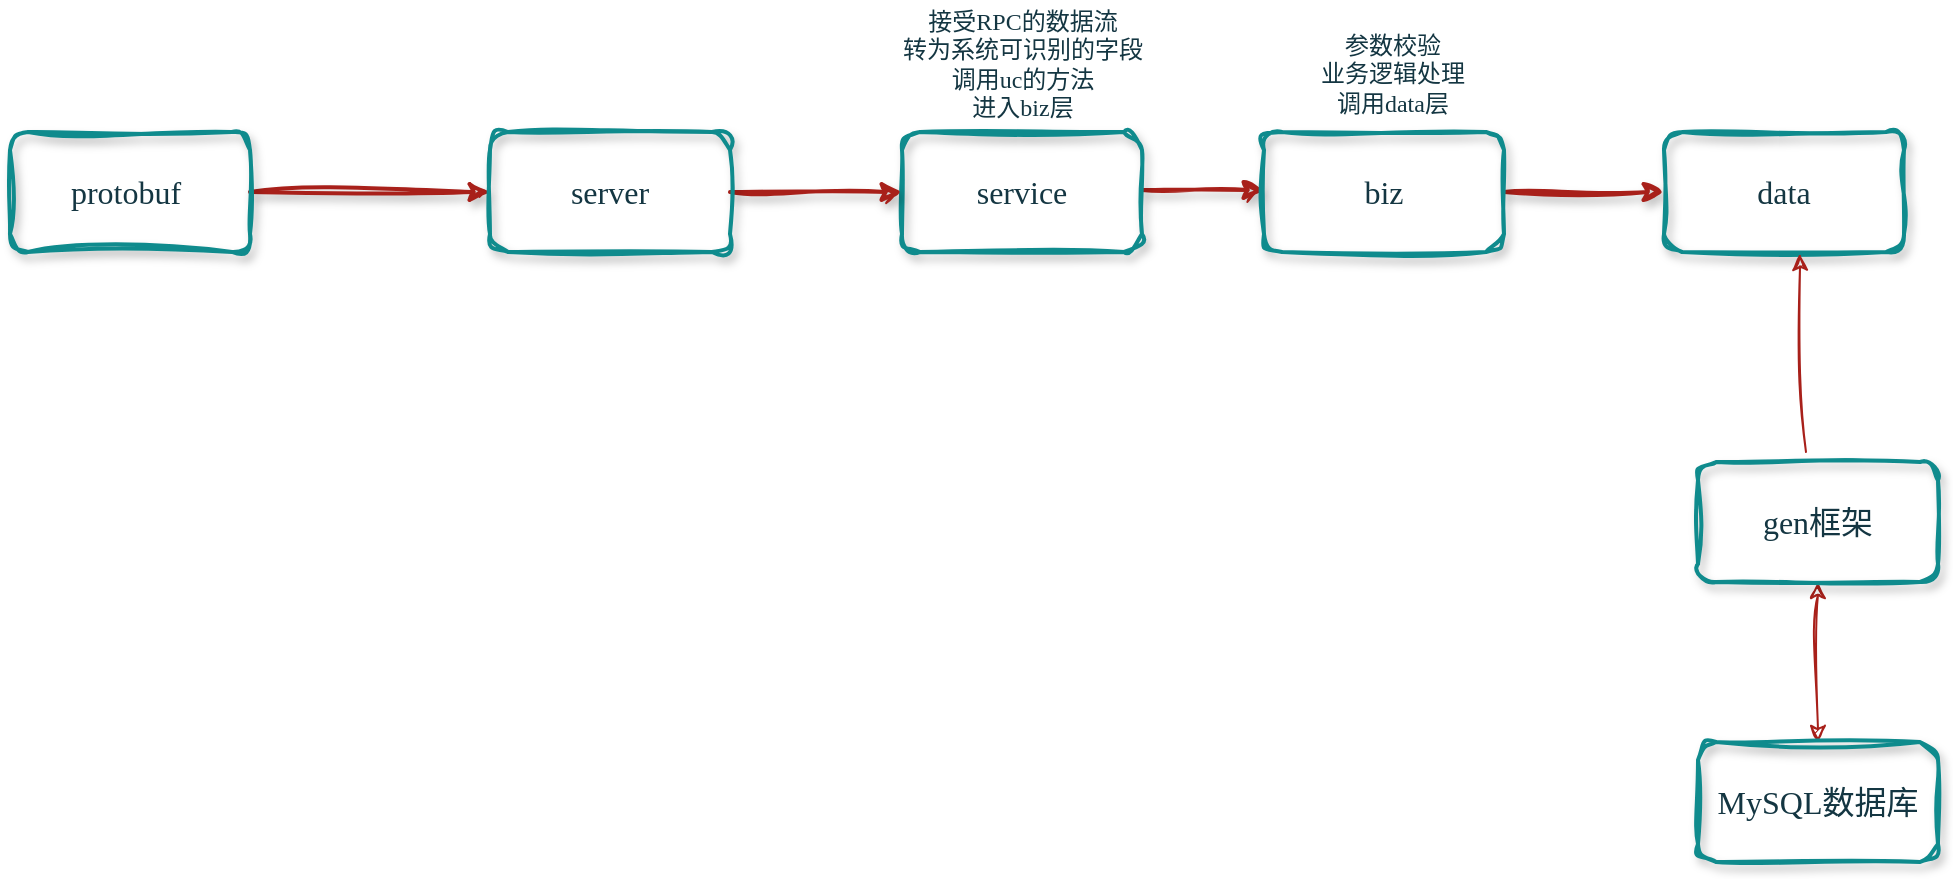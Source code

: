 <mxfile version="22.1.11" type="github">
  <diagram name="第 1 页" id="-jKrakLZdPmx5niNtz63">
    <mxGraphModel dx="1603" dy="779" grid="0" gridSize="10" guides="1" tooltips="1" connect="1" arrows="1" fold="1" page="0" pageScale="1" pageWidth="827" pageHeight="1169" math="0" shadow="0">
      <root>
        <mxCell id="0" />
        <mxCell id="1" parent="0" />
        <mxCell id="I4LTgjotlInHx3if6aNa-10" value="" style="edgeStyle=orthogonalEdgeStyle;rounded=1;orthogonalLoop=1;jettySize=auto;html=1;fillColor=none;shadow=1;strokeWidth=2;fontSize=16;labelBackgroundColor=none;strokeColor=#A8201A;fontColor=default;sketch=1;curveFitting=1;jiggle=2;fontFamily=Comic Sans MS;" edge="1" parent="1" source="I4LTgjotlInHx3if6aNa-1" target="I4LTgjotlInHx3if6aNa-9">
          <mxGeometry relative="1" as="geometry" />
        </mxCell>
        <mxCell id="I4LTgjotlInHx3if6aNa-1" value="protobuf&amp;nbsp;" style="rounded=1;whiteSpace=wrap;html=1;fillColor=none;shadow=1;strokeWidth=2;fontSize=16;labelBackgroundColor=none;strokeColor=#0F8B8D;fontColor=#143642;sketch=1;curveFitting=1;jiggle=2;fontFamily=Comic Sans MS;" vertex="1" parent="1">
          <mxGeometry x="-210" y="277" width="120" height="60" as="geometry" />
        </mxCell>
        <mxCell id="I4LTgjotlInHx3if6aNa-6" value="" style="edgeStyle=orthogonalEdgeStyle;rounded=1;orthogonalLoop=1;jettySize=auto;html=1;fillColor=none;shadow=1;strokeWidth=2;fontSize=16;labelBackgroundColor=none;strokeColor=#A8201A;fontColor=default;sketch=1;curveFitting=1;jiggle=2;fontFamily=Comic Sans MS;" edge="1" parent="1">
          <mxGeometry relative="1" as="geometry">
            <mxPoint x="356.0" y="306" as="sourcePoint" />
            <mxPoint x="417" y="306" as="targetPoint" />
          </mxGeometry>
        </mxCell>
        <mxCell id="I4LTgjotlInHx3if6aNa-2" value="service" style="rounded=1;whiteSpace=wrap;html=1;fillColor=none;shadow=1;strokeWidth=2;fontSize=16;labelBackgroundColor=none;strokeColor=#0F8B8D;fontColor=#143642;sketch=1;curveFitting=1;jiggle=2;fontFamily=Comic Sans MS;" vertex="1" parent="1">
          <mxGeometry x="236" y="277" width="120" height="60" as="geometry" />
        </mxCell>
        <mxCell id="I4LTgjotlInHx3if6aNa-8" value="" style="edgeStyle=orthogonalEdgeStyle;rounded=1;orthogonalLoop=1;jettySize=auto;html=1;fillColor=none;shadow=1;strokeWidth=2;fontSize=16;labelBackgroundColor=none;strokeColor=#A8201A;fontColor=default;sketch=1;curveFitting=1;jiggle=2;fontFamily=Comic Sans MS;" edge="1" parent="1" source="I4LTgjotlInHx3if6aNa-5" target="I4LTgjotlInHx3if6aNa-7">
          <mxGeometry relative="1" as="geometry" />
        </mxCell>
        <mxCell id="I4LTgjotlInHx3if6aNa-5" value="biz" style="rounded=1;whiteSpace=wrap;html=1;fillColor=none;shadow=1;strokeWidth=2;fontSize=16;labelBackgroundColor=none;strokeColor=#0F8B8D;fontColor=#143642;sketch=1;curveFitting=1;jiggle=2;fontFamily=Comic Sans MS;" vertex="1" parent="1">
          <mxGeometry x="417" y="277" width="120" height="60" as="geometry" />
        </mxCell>
        <mxCell id="I4LTgjotlInHx3if6aNa-7" value="data" style="rounded=1;whiteSpace=wrap;html=1;fillColor=none;shadow=1;strokeWidth=2;fontSize=16;labelBackgroundColor=none;strokeColor=#0F8B8D;fontColor=#143642;sketch=1;curveFitting=1;jiggle=2;fontFamily=Comic Sans MS;" vertex="1" parent="1">
          <mxGeometry x="617" y="277" width="120" height="60" as="geometry" />
        </mxCell>
        <mxCell id="I4LTgjotlInHx3if6aNa-11" value="" style="edgeStyle=orthogonalEdgeStyle;rounded=1;orthogonalLoop=1;jettySize=auto;html=1;fillColor=none;shadow=1;strokeWidth=2;fontSize=16;labelBackgroundColor=none;strokeColor=#A8201A;fontColor=default;sketch=1;curveFitting=1;jiggle=2;fontFamily=Comic Sans MS;" edge="1" parent="1" source="I4LTgjotlInHx3if6aNa-9" target="I4LTgjotlInHx3if6aNa-2">
          <mxGeometry relative="1" as="geometry" />
        </mxCell>
        <mxCell id="I4LTgjotlInHx3if6aNa-9" value="server" style="rounded=1;whiteSpace=wrap;html=1;fillColor=none;shadow=1;strokeWidth=2;fontSize=16;labelBackgroundColor=none;strokeColor=#0F8B8D;fontColor=#143642;sketch=1;curveFitting=1;jiggle=2;fontFamily=Comic Sans MS;" vertex="1" parent="1">
          <mxGeometry x="30" y="277" width="120" height="60" as="geometry" />
        </mxCell>
        <mxCell id="I4LTgjotlInHx3if6aNa-12" value="" style="endArrow=classic;rounded=1;entryX=0.565;entryY=1.015;entryDx=0;entryDy=0;entryPerimeter=0;labelBackgroundColor=none;strokeColor=#A8201A;fontColor=default;verticalAlign=bottom;horizontal=0;labelBorderColor=none;html=1;sketch=1;curveFitting=1;jiggle=2;fontFamily=Comic Sans MS;" edge="1" parent="1" target="I4LTgjotlInHx3if6aNa-7">
          <mxGeometry width="50" height="50" relative="1" as="geometry">
            <mxPoint x="688" y="437" as="sourcePoint" />
            <mxPoint x="380" y="305" as="targetPoint" />
          </mxGeometry>
        </mxCell>
        <mxCell id="I4LTgjotlInHx3if6aNa-17" value="" style="edgeStyle=orthogonalEdgeStyle;rounded=0;orthogonalLoop=1;jettySize=auto;html=1;strokeColor=#A8201A;fontColor=#143642;fillColor=#FAE5C7;startArrow=classic;startFill=1;sketch=1;curveFitting=1;jiggle=2;fontFamily=Comic Sans MS;" edge="1" parent="1" source="I4LTgjotlInHx3if6aNa-15" target="I4LTgjotlInHx3if6aNa-16">
          <mxGeometry relative="1" as="geometry" />
        </mxCell>
        <mxCell id="I4LTgjotlInHx3if6aNa-15" value="gen框架" style="rounded=1;whiteSpace=wrap;html=1;fillColor=none;shadow=1;strokeWidth=2;fontSize=16;labelBackgroundColor=none;strokeColor=#0F8B8D;fontColor=#143642;sketch=1;curveFitting=1;jiggle=2;fontFamily=Comic Sans MS;" vertex="1" parent="1">
          <mxGeometry x="634" y="442" width="120" height="60" as="geometry" />
        </mxCell>
        <mxCell id="I4LTgjotlInHx3if6aNa-16" value="MySQL数据库" style="rounded=1;whiteSpace=wrap;html=1;fillColor=none;shadow=1;strokeWidth=2;fontSize=16;labelBackgroundColor=none;strokeColor=#0F8B8D;fontColor=#143642;sketch=1;curveFitting=1;jiggle=2;fontFamily=Comic Sans MS;" vertex="1" parent="1">
          <mxGeometry x="634" y="582" width="120" height="60" as="geometry" />
        </mxCell>
        <mxCell id="I4LTgjotlInHx3if6aNa-20" value="参数校验&lt;br&gt;业务逻辑处理&lt;br&gt;调用data层" style="text;html=1;strokeColor=none;fillColor=none;align=center;verticalAlign=middle;whiteSpace=wrap;rounded=0;fontColor=#143642;sketch=1;curveFitting=1;jiggle=2;fontFamily=Comic Sans MS;" vertex="1" parent="1">
          <mxGeometry x="433" y="225" width="97" height="45" as="geometry" />
        </mxCell>
        <mxCell id="I4LTgjotlInHx3if6aNa-21" value="&lt;div style=&quot;&quot;&gt;&lt;span style=&quot;background-color: initial;&quot;&gt;接受RPC的数据流&lt;/span&gt;&lt;/div&gt;&lt;div style=&quot;&quot;&gt;&lt;span style=&quot;background-color: initial;&quot;&gt;转为系统可识别的字段&lt;/span&gt;&lt;/div&gt;&lt;div style=&quot;&quot;&gt;&lt;span style=&quot;background-color: initial;&quot;&gt;调用uc的方法&lt;/span&gt;&lt;/div&gt;&lt;div style=&quot;&quot;&gt;&lt;span style=&quot;background-color: initial;&quot;&gt;进入biz层&lt;/span&gt;&lt;/div&gt;" style="text;html=1;strokeColor=none;fillColor=none;align=center;verticalAlign=middle;whiteSpace=wrap;rounded=0;fontColor=#143642;sketch=1;curveFitting=1;jiggle=2;fontFamily=Comic Sans MS;" vertex="1" parent="1">
          <mxGeometry x="221.5" y="211" width="149" height="63" as="geometry" />
        </mxCell>
      </root>
    </mxGraphModel>
  </diagram>
</mxfile>
